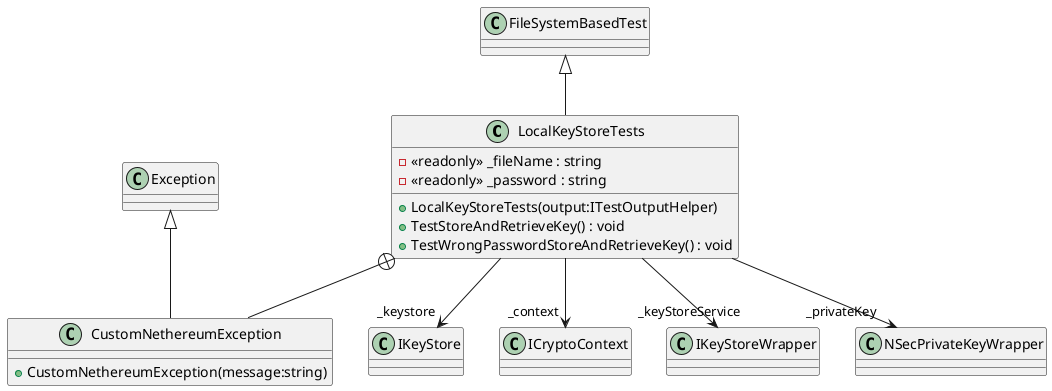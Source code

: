 @startuml
class LocalKeyStoreTests {
    - <<readonly>> _fileName : string
    - <<readonly>> _password : string
    + LocalKeyStoreTests(output:ITestOutputHelper)
    + TestStoreAndRetrieveKey() : void
    + TestWrongPasswordStoreAndRetrieveKey() : void
}
class CustomNethereumException {
    + CustomNethereumException(message:string)
}
FileSystemBasedTest <|-- LocalKeyStoreTests
LocalKeyStoreTests --> "_keystore" IKeyStore
LocalKeyStoreTests --> "_context" ICryptoContext
LocalKeyStoreTests --> "_keyStoreService" IKeyStoreWrapper
LocalKeyStoreTests --> "_privateKey" NSecPrivateKeyWrapper
LocalKeyStoreTests +-- CustomNethereumException
Exception <|-- CustomNethereumException
@enduml
